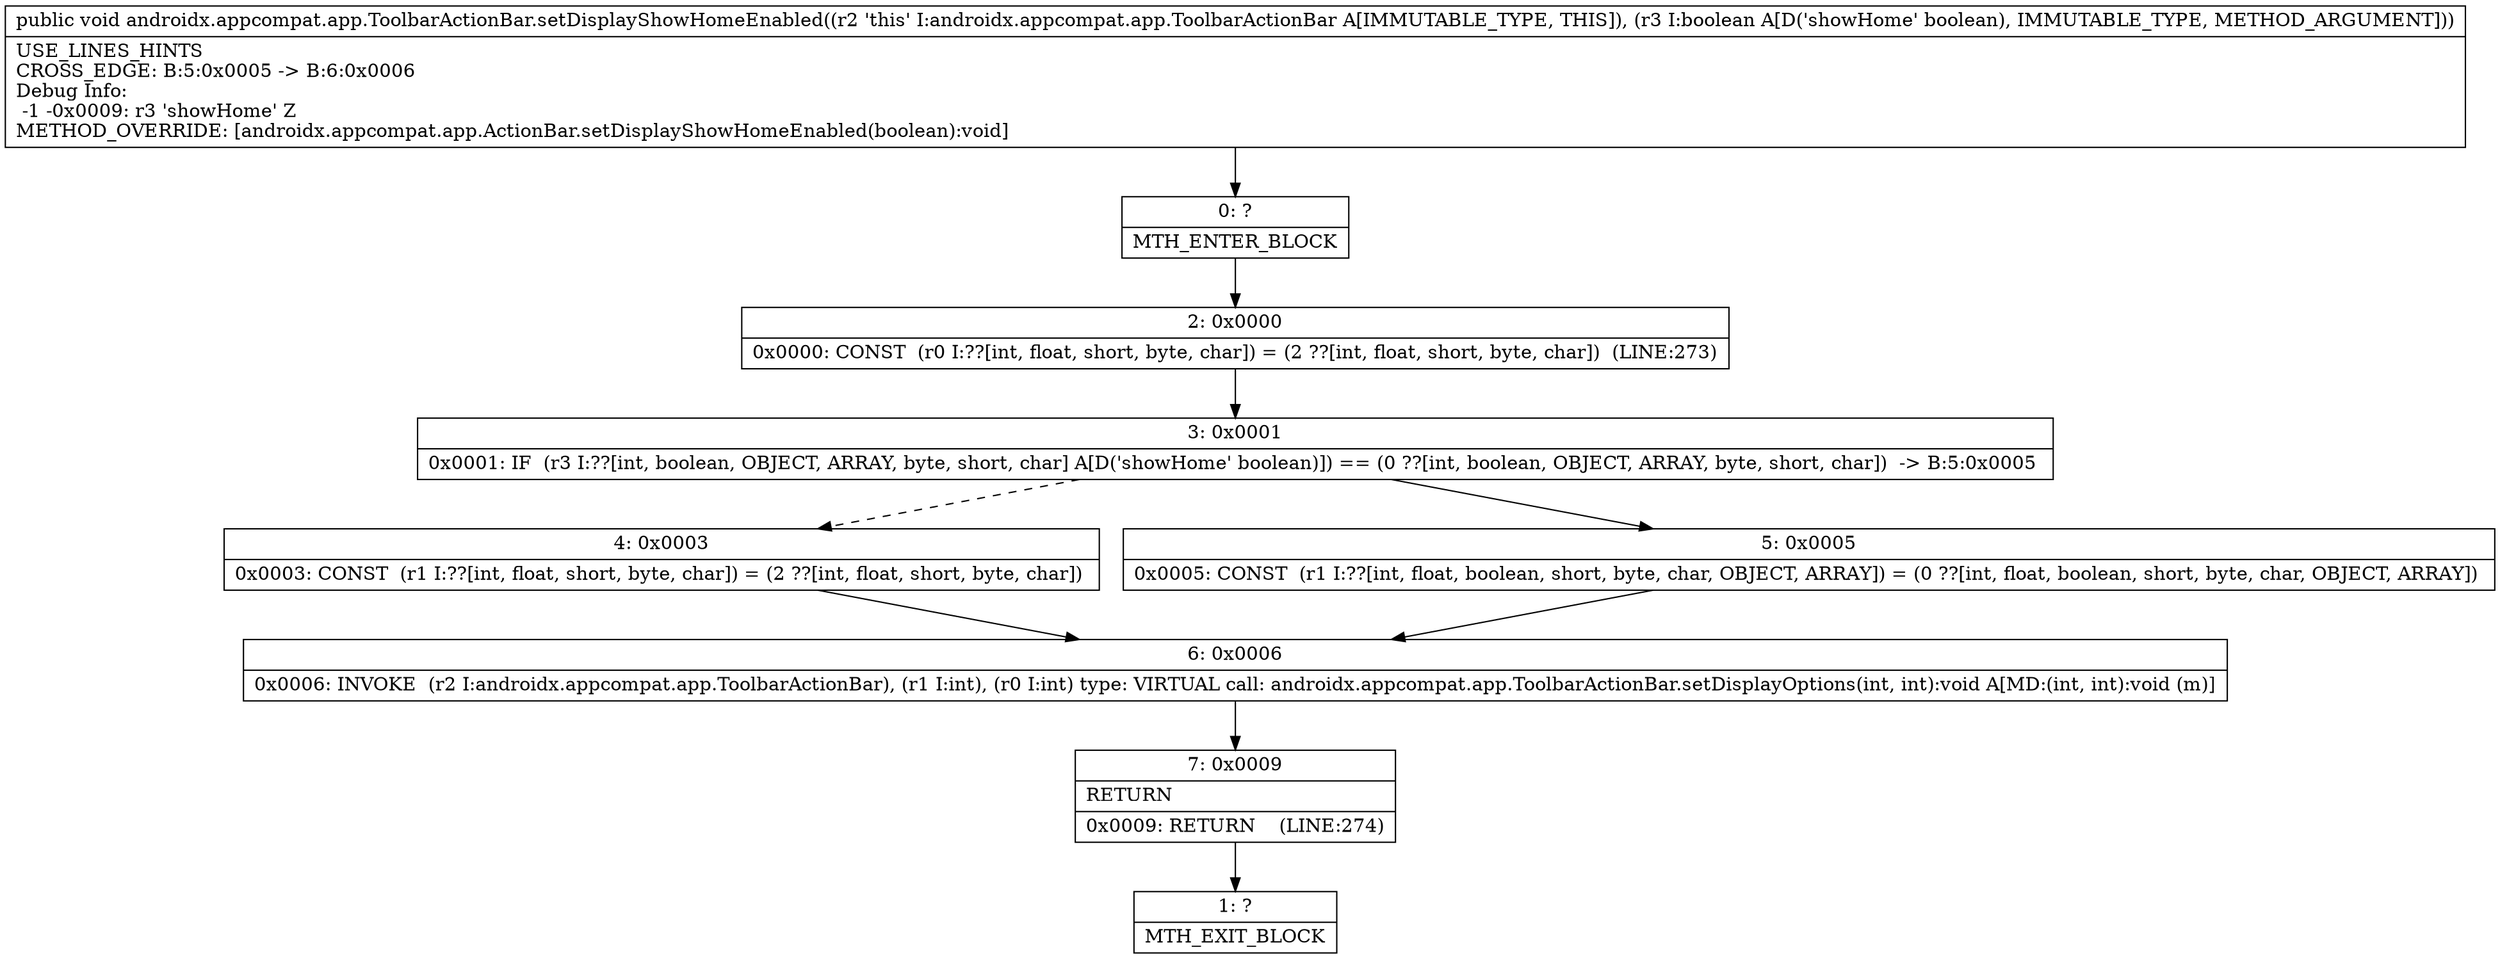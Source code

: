 digraph "CFG forandroidx.appcompat.app.ToolbarActionBar.setDisplayShowHomeEnabled(Z)V" {
Node_0 [shape=record,label="{0\:\ ?|MTH_ENTER_BLOCK\l}"];
Node_2 [shape=record,label="{2\:\ 0x0000|0x0000: CONST  (r0 I:??[int, float, short, byte, char]) = (2 ??[int, float, short, byte, char])  (LINE:273)\l}"];
Node_3 [shape=record,label="{3\:\ 0x0001|0x0001: IF  (r3 I:??[int, boolean, OBJECT, ARRAY, byte, short, char] A[D('showHome' boolean)]) == (0 ??[int, boolean, OBJECT, ARRAY, byte, short, char])  \-\> B:5:0x0005 \l}"];
Node_4 [shape=record,label="{4\:\ 0x0003|0x0003: CONST  (r1 I:??[int, float, short, byte, char]) = (2 ??[int, float, short, byte, char]) \l}"];
Node_6 [shape=record,label="{6\:\ 0x0006|0x0006: INVOKE  (r2 I:androidx.appcompat.app.ToolbarActionBar), (r1 I:int), (r0 I:int) type: VIRTUAL call: androidx.appcompat.app.ToolbarActionBar.setDisplayOptions(int, int):void A[MD:(int, int):void (m)]\l}"];
Node_7 [shape=record,label="{7\:\ 0x0009|RETURN\l|0x0009: RETURN    (LINE:274)\l}"];
Node_1 [shape=record,label="{1\:\ ?|MTH_EXIT_BLOCK\l}"];
Node_5 [shape=record,label="{5\:\ 0x0005|0x0005: CONST  (r1 I:??[int, float, boolean, short, byte, char, OBJECT, ARRAY]) = (0 ??[int, float, boolean, short, byte, char, OBJECT, ARRAY]) \l}"];
MethodNode[shape=record,label="{public void androidx.appcompat.app.ToolbarActionBar.setDisplayShowHomeEnabled((r2 'this' I:androidx.appcompat.app.ToolbarActionBar A[IMMUTABLE_TYPE, THIS]), (r3 I:boolean A[D('showHome' boolean), IMMUTABLE_TYPE, METHOD_ARGUMENT]))  | USE_LINES_HINTS\lCROSS_EDGE: B:5:0x0005 \-\> B:6:0x0006\lDebug Info:\l  \-1 \-0x0009: r3 'showHome' Z\lMETHOD_OVERRIDE: [androidx.appcompat.app.ActionBar.setDisplayShowHomeEnabled(boolean):void]\l}"];
MethodNode -> Node_0;Node_0 -> Node_2;
Node_2 -> Node_3;
Node_3 -> Node_4[style=dashed];
Node_3 -> Node_5;
Node_4 -> Node_6;
Node_6 -> Node_7;
Node_7 -> Node_1;
Node_5 -> Node_6;
}

